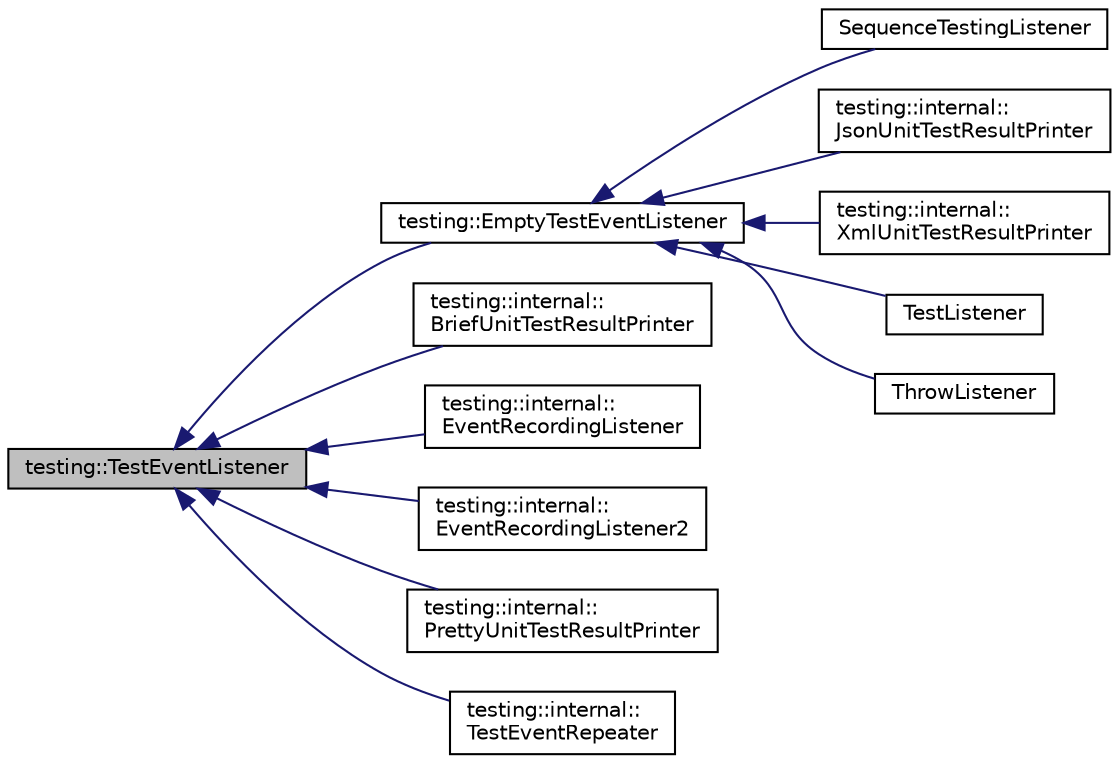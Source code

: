 digraph "testing::TestEventListener"
{
 // LATEX_PDF_SIZE
  edge [fontname="Helvetica",fontsize="10",labelfontname="Helvetica",labelfontsize="10"];
  node [fontname="Helvetica",fontsize="10",shape=record];
  rankdir="LR";
  Node1 [label="testing::TestEventListener",height=0.2,width=0.4,color="black", fillcolor="grey75", style="filled", fontcolor="black",tooltip=" "];
  Node1 -> Node2 [dir="back",color="midnightblue",fontsize="10",style="solid"];
  Node2 [label="testing::EmptyTestEventListener",height=0.2,width=0.4,color="black", fillcolor="white", style="filled",URL="$classtesting_1_1EmptyTestEventListener.html",tooltip=" "];
  Node2 -> Node3 [dir="back",color="midnightblue",fontsize="10",style="solid"];
  Node3 [label="SequenceTestingListener",height=0.2,width=0.4,color="black", fillcolor="white", style="filled",URL="$classSequenceTestingListener.html",tooltip=" "];
  Node2 -> Node4 [dir="back",color="midnightblue",fontsize="10",style="solid"];
  Node4 [label="testing::internal::\lJsonUnitTestResultPrinter",height=0.2,width=0.4,color="black", fillcolor="white", style="filled",URL="$classtesting_1_1internal_1_1JsonUnitTestResultPrinter.html",tooltip=" "];
  Node2 -> Node5 [dir="back",color="midnightblue",fontsize="10",style="solid"];
  Node5 [label="testing::internal::\lXmlUnitTestResultPrinter",height=0.2,width=0.4,color="black", fillcolor="white", style="filled",URL="$classtesting_1_1internal_1_1XmlUnitTestResultPrinter.html",tooltip=" "];
  Node2 -> Node6 [dir="back",color="midnightblue",fontsize="10",style="solid"];
  Node6 [label="TestListener",height=0.2,width=0.4,color="black", fillcolor="white", style="filled",URL="$classTestListener.html",tooltip=" "];
  Node2 -> Node7 [dir="back",color="midnightblue",fontsize="10",style="solid"];
  Node7 [label="ThrowListener",height=0.2,width=0.4,color="black", fillcolor="white", style="filled",URL="$classThrowListener.html",tooltip=" "];
  Node1 -> Node8 [dir="back",color="midnightblue",fontsize="10",style="solid"];
  Node8 [label="testing::internal::\lBriefUnitTestResultPrinter",height=0.2,width=0.4,color="black", fillcolor="white", style="filled",URL="$classtesting_1_1internal_1_1BriefUnitTestResultPrinter.html",tooltip=" "];
  Node1 -> Node9 [dir="back",color="midnightblue",fontsize="10",style="solid"];
  Node9 [label="testing::internal::\lEventRecordingListener",height=0.2,width=0.4,color="black", fillcolor="white", style="filled",URL="$classtesting_1_1internal_1_1EventRecordingListener.html",tooltip=" "];
  Node1 -> Node10 [dir="back",color="midnightblue",fontsize="10",style="solid"];
  Node10 [label="testing::internal::\lEventRecordingListener2",height=0.2,width=0.4,color="black", fillcolor="white", style="filled",URL="$classtesting_1_1internal_1_1EventRecordingListener2.html",tooltip=" "];
  Node1 -> Node11 [dir="back",color="midnightblue",fontsize="10",style="solid"];
  Node11 [label="testing::internal::\lPrettyUnitTestResultPrinter",height=0.2,width=0.4,color="black", fillcolor="white", style="filled",URL="$classtesting_1_1internal_1_1PrettyUnitTestResultPrinter.html",tooltip=" "];
  Node1 -> Node12 [dir="back",color="midnightblue",fontsize="10",style="solid"];
  Node12 [label="testing::internal::\lTestEventRepeater",height=0.2,width=0.4,color="black", fillcolor="white", style="filled",URL="$classtesting_1_1internal_1_1TestEventRepeater.html",tooltip=" "];
}
